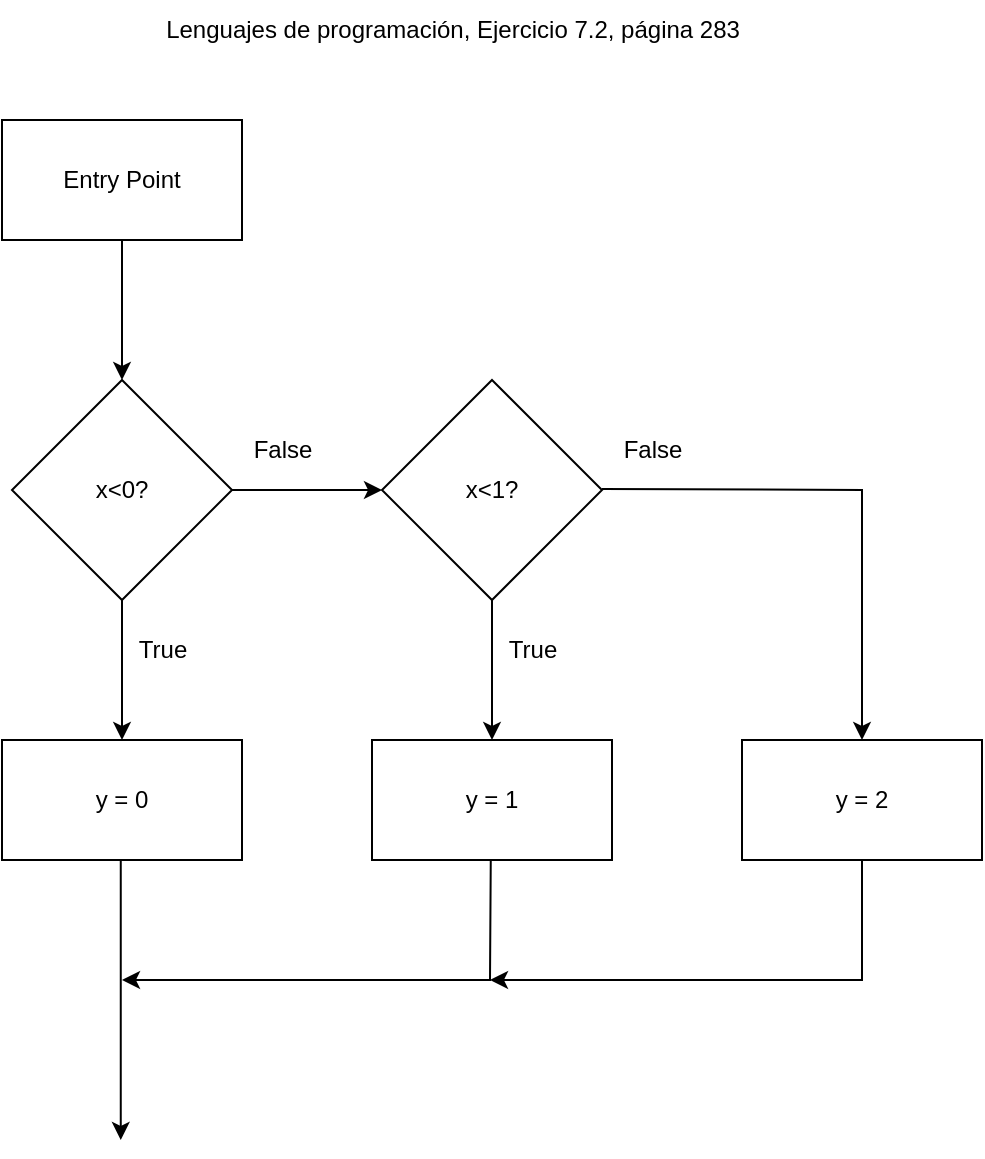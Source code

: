 <mxfile>
    <diagram id="5AeTIjcBtzn1FjqenRLT" name="Page-1">
        <mxGraphModel dx="563" dy="683" grid="1" gridSize="10" guides="1" tooltips="1" connect="1" arrows="1" fold="1" page="1" pageScale="1" pageWidth="850" pageHeight="1100" math="0" shadow="0">
            <root>
                <mxCell id="0"/>
                <mxCell id="1" parent="0"/>
                <mxCell id="2" value="x&amp;lt;0?" style="rhombus;whiteSpace=wrap;html=1;" vertex="1" parent="1">
                    <mxGeometry x="125" y="300" width="110" height="110" as="geometry"/>
                </mxCell>
                <mxCell id="3" value="Entry Point" style="rounded=0;whiteSpace=wrap;html=1;" vertex="1" parent="1">
                    <mxGeometry x="120" y="170" width="120" height="60" as="geometry"/>
                </mxCell>
                <mxCell id="5" value="" style="endArrow=classic;html=1;exitX=0.5;exitY=1;exitDx=0;exitDy=0;entryX=0.5;entryY=0;entryDx=0;entryDy=0;" edge="1" parent="1" source="3" target="2">
                    <mxGeometry width="50" height="50" relative="1" as="geometry">
                        <mxPoint x="160" y="360" as="sourcePoint"/>
                        <mxPoint x="210" y="310" as="targetPoint"/>
                    </mxGeometry>
                </mxCell>
                <mxCell id="6" value="" style="endArrow=classic;html=1;exitX=0.5;exitY=1;exitDx=0;exitDy=0;" edge="1" parent="1" source="2">
                    <mxGeometry width="50" height="50" relative="1" as="geometry">
                        <mxPoint x="160" y="360" as="sourcePoint"/>
                        <mxPoint x="180" y="480" as="targetPoint"/>
                    </mxGeometry>
                </mxCell>
                <mxCell id="7" value="y = 0" style="rounded=0;whiteSpace=wrap;html=1;" vertex="1" parent="1">
                    <mxGeometry x="120" y="480" width="120" height="60" as="geometry"/>
                </mxCell>
                <mxCell id="8" value="" style="endArrow=classic;html=1;exitX=1;exitY=0.5;exitDx=0;exitDy=0;" edge="1" parent="1" source="2">
                    <mxGeometry width="50" height="50" relative="1" as="geometry">
                        <mxPoint x="260" y="360" as="sourcePoint"/>
                        <mxPoint x="310" y="355" as="targetPoint"/>
                    </mxGeometry>
                </mxCell>
                <mxCell id="9" value="x&amp;lt;1?" style="rhombus;whiteSpace=wrap;html=1;" vertex="1" parent="1">
                    <mxGeometry x="310" y="300" width="110" height="110" as="geometry"/>
                </mxCell>
                <mxCell id="10" value="" style="endArrow=classic;html=1;exitX=0.5;exitY=1;exitDx=0;exitDy=0;" edge="1" parent="1">
                    <mxGeometry width="50" height="50" relative="1" as="geometry">
                        <mxPoint x="365" y="410" as="sourcePoint"/>
                        <mxPoint x="365" y="480" as="targetPoint"/>
                    </mxGeometry>
                </mxCell>
                <mxCell id="11" value="y = 1" style="rounded=0;whiteSpace=wrap;html=1;" vertex="1" parent="1">
                    <mxGeometry x="305" y="480" width="120" height="60" as="geometry"/>
                </mxCell>
                <mxCell id="12" value="" style="endArrow=classic;html=1;exitX=1;exitY=0.5;exitDx=0;exitDy=0;entryX=0.5;entryY=0;entryDx=0;entryDy=0;rounded=0;" edge="1" parent="1" target="13">
                    <mxGeometry width="50" height="50" relative="1" as="geometry">
                        <mxPoint x="420" y="354.5" as="sourcePoint"/>
                        <mxPoint x="450" y="460" as="targetPoint"/>
                        <Array as="points">
                            <mxPoint x="550" y="355"/>
                        </Array>
                    </mxGeometry>
                </mxCell>
                <mxCell id="13" value="y = 2" style="rounded=0;whiteSpace=wrap;html=1;" vertex="1" parent="1">
                    <mxGeometry x="490" y="480" width="120" height="60" as="geometry"/>
                </mxCell>
                <mxCell id="14" value="Lenguajes de programación, Ejercicio 7.2, página 283" style="text;html=1;align=center;verticalAlign=middle;resizable=0;points=[];autosize=1;strokeColor=none;fillColor=none;" vertex="1" parent="1">
                    <mxGeometry x="190" y="110" width="310" height="30" as="geometry"/>
                </mxCell>
                <mxCell id="15" value="" style="endArrow=classic;html=1;exitX=0.5;exitY=1;exitDx=0;exitDy=0;endSize=6;" edge="1" parent="1">
                    <mxGeometry width="50" height="50" relative="1" as="geometry">
                        <mxPoint x="179.38" y="540" as="sourcePoint"/>
                        <mxPoint x="179.38" y="680" as="targetPoint"/>
                    </mxGeometry>
                </mxCell>
                <mxCell id="17" value="" style="endArrow=classic;html=1;exitX=0.5;exitY=1;exitDx=0;exitDy=0;endSize=6;rounded=0;" edge="1" parent="1">
                    <mxGeometry width="50" height="50" relative="1" as="geometry">
                        <mxPoint x="364.38" y="540" as="sourcePoint"/>
                        <mxPoint x="180" y="600" as="targetPoint"/>
                        <Array as="points">
                            <mxPoint x="364" y="600"/>
                        </Array>
                    </mxGeometry>
                </mxCell>
                <mxCell id="18" value="" style="endArrow=classic;html=1;exitX=0.5;exitY=1;exitDx=0;exitDy=0;endSize=6;rounded=0;" edge="1" parent="1" source="13">
                    <mxGeometry width="50" height="50" relative="1" as="geometry">
                        <mxPoint x="564.38" y="540" as="sourcePoint"/>
                        <mxPoint x="364" y="600" as="targetPoint"/>
                        <Array as="points">
                            <mxPoint x="550" y="600"/>
                        </Array>
                    </mxGeometry>
                </mxCell>
                <mxCell id="19" value="True" style="text;html=1;align=center;verticalAlign=middle;resizable=0;points=[];autosize=1;strokeColor=none;fillColor=none;" vertex="1" parent="1">
                    <mxGeometry x="175" y="420" width="50" height="30" as="geometry"/>
                </mxCell>
                <mxCell id="20" value="True" style="text;html=1;align=center;verticalAlign=middle;resizable=0;points=[];autosize=1;strokeColor=none;fillColor=none;" vertex="1" parent="1">
                    <mxGeometry x="360" y="420" width="50" height="30" as="geometry"/>
                </mxCell>
                <mxCell id="21" value="False" style="text;html=1;align=center;verticalAlign=middle;resizable=0;points=[];autosize=1;strokeColor=none;fillColor=none;" vertex="1" parent="1">
                    <mxGeometry x="235" y="320" width="50" height="30" as="geometry"/>
                </mxCell>
                <mxCell id="22" value="False" style="text;html=1;align=center;verticalAlign=middle;resizable=0;points=[];autosize=1;strokeColor=none;fillColor=none;" vertex="1" parent="1">
                    <mxGeometry x="420" y="320" width="50" height="30" as="geometry"/>
                </mxCell>
            </root>
        </mxGraphModel>
    </diagram>
</mxfile>